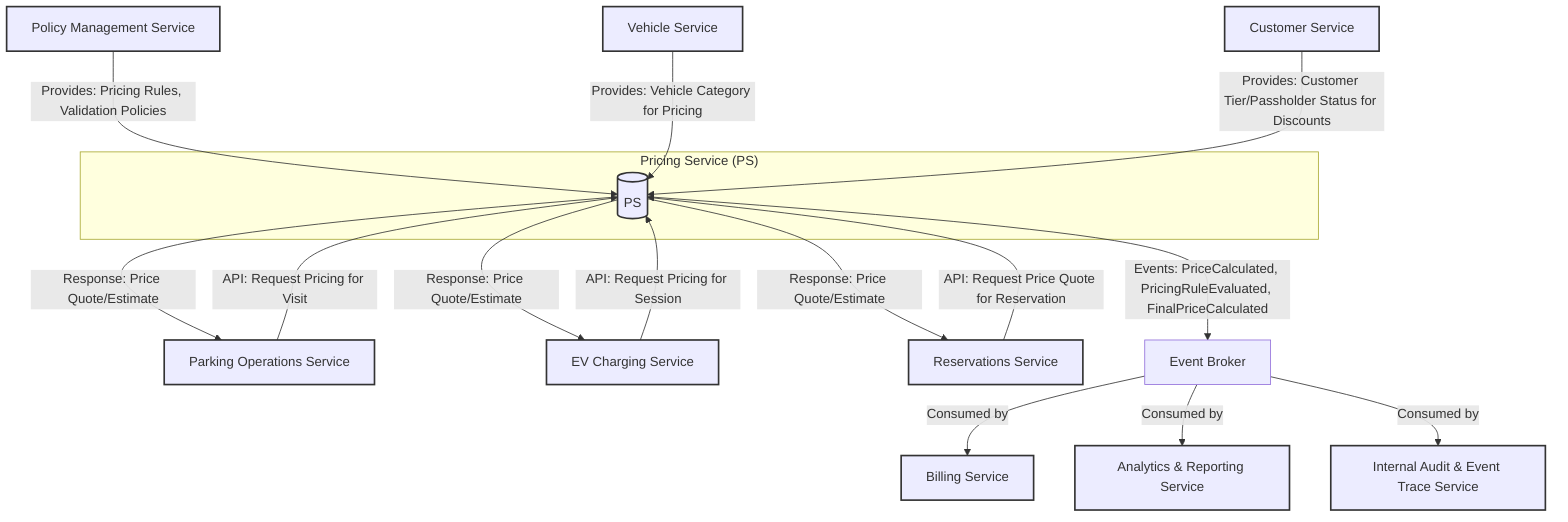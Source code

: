 graph TD
    subgraph "Pricing Service (PS)"
        PS[(PS)]
    end

    %% Data & Events Consumed by PS
    POS[Parking Operations Service] -->|API: Request Pricing for Visit| PS
    EVCS[EV Charging Service] -->|API: Request Pricing for Session| PS
    RS[Reservations Service] -->|API: Request Price Quote for Reservation| PS
    PMS[Policy Management Service] -->|Provides: Pricing Rules, Validation Policies| PS
    VS[Vehicle Service] -->|Provides: Vehicle Category for Pricing| PS
    CS[Customer Service] -->|Provides: Customer Tier/Passholder Status for Discounts| PS

    %% Services Called & Events Published by PS
    PS -->|Response: Price Quote/Estimate| POS
    PS -->|Response: Price Quote/Estimate| EVCS
    PS -->|Response: Price Quote/Estimate| RS
    PS -->|Events: PriceCalculated, PricingRuleEvaluated, FinalPriceCalculated| EventBroker[Event Broker]

    %% General Event Publishing by PS
    EventBroker -->|Consumed by| BS[Billing Service]
    EventBroker -->|Consumed by| ARS[Analytics & Reporting Service]
    EventBroker -->|Consumed by| IAETS[Internal Audit & Event Trace Service]

    classDef service fill:#lightyellow,stroke:#333,stroke-width:2px;
    class PS,POS,EVCS,RS,PMS,VS,CS,BS,ARS,IAETS service;
    class EventBroker fill:#lightblue,stroke:#333,stroke-width:2px;